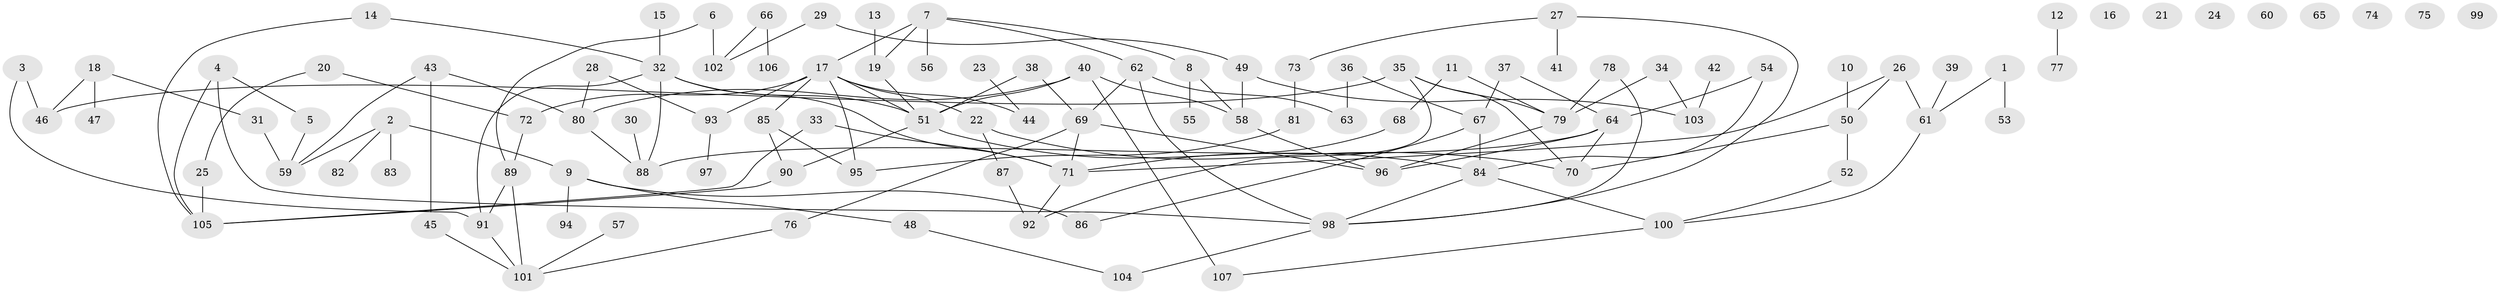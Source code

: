 // coarse degree distribution, {1: 0.22666666666666666, 3: 0.13333333333333333, 2: 0.24, 6: 0.06666666666666667, 7: 0.05333333333333334, 4: 0.08, 0: 0.10666666666666667, 8: 0.02666666666666667, 5: 0.06666666666666667}
// Generated by graph-tools (version 1.1) at 2025/41/03/06/25 10:41:22]
// undirected, 107 vertices, 137 edges
graph export_dot {
graph [start="1"]
  node [color=gray90,style=filled];
  1;
  2;
  3;
  4;
  5;
  6;
  7;
  8;
  9;
  10;
  11;
  12;
  13;
  14;
  15;
  16;
  17;
  18;
  19;
  20;
  21;
  22;
  23;
  24;
  25;
  26;
  27;
  28;
  29;
  30;
  31;
  32;
  33;
  34;
  35;
  36;
  37;
  38;
  39;
  40;
  41;
  42;
  43;
  44;
  45;
  46;
  47;
  48;
  49;
  50;
  51;
  52;
  53;
  54;
  55;
  56;
  57;
  58;
  59;
  60;
  61;
  62;
  63;
  64;
  65;
  66;
  67;
  68;
  69;
  70;
  71;
  72;
  73;
  74;
  75;
  76;
  77;
  78;
  79;
  80;
  81;
  82;
  83;
  84;
  85;
  86;
  87;
  88;
  89;
  90;
  91;
  92;
  93;
  94;
  95;
  96;
  97;
  98;
  99;
  100;
  101;
  102;
  103;
  104;
  105;
  106;
  107;
  1 -- 53;
  1 -- 61;
  2 -- 9;
  2 -- 59;
  2 -- 82;
  2 -- 83;
  3 -- 46;
  3 -- 91;
  4 -- 5;
  4 -- 98;
  4 -- 105;
  5 -- 59;
  6 -- 89;
  6 -- 102;
  7 -- 8;
  7 -- 17;
  7 -- 19;
  7 -- 56;
  7 -- 62;
  8 -- 55;
  8 -- 58;
  9 -- 48;
  9 -- 86;
  9 -- 94;
  10 -- 50;
  11 -- 68;
  11 -- 79;
  12 -- 77;
  13 -- 19;
  14 -- 32;
  14 -- 105;
  15 -- 32;
  17 -- 22;
  17 -- 44;
  17 -- 51;
  17 -- 72;
  17 -- 85;
  17 -- 93;
  17 -- 95;
  18 -- 31;
  18 -- 46;
  18 -- 47;
  19 -- 51;
  20 -- 25;
  20 -- 72;
  22 -- 70;
  22 -- 87;
  23 -- 44;
  25 -- 105;
  26 -- 50;
  26 -- 61;
  26 -- 71;
  27 -- 41;
  27 -- 73;
  27 -- 98;
  28 -- 80;
  28 -- 93;
  29 -- 49;
  29 -- 102;
  30 -- 88;
  31 -- 59;
  32 -- 51;
  32 -- 71;
  32 -- 88;
  32 -- 91;
  33 -- 71;
  33 -- 105;
  34 -- 79;
  34 -- 103;
  35 -- 46;
  35 -- 70;
  35 -- 79;
  35 -- 92;
  36 -- 63;
  36 -- 67;
  37 -- 64;
  37 -- 67;
  38 -- 51;
  38 -- 69;
  39 -- 61;
  40 -- 51;
  40 -- 58;
  40 -- 80;
  40 -- 107;
  42 -- 103;
  43 -- 45;
  43 -- 59;
  43 -- 80;
  45 -- 101;
  48 -- 104;
  49 -- 58;
  49 -- 103;
  50 -- 52;
  50 -- 70;
  51 -- 84;
  51 -- 90;
  52 -- 100;
  54 -- 64;
  54 -- 84;
  57 -- 101;
  58 -- 96;
  61 -- 100;
  62 -- 63;
  62 -- 69;
  62 -- 98;
  64 -- 70;
  64 -- 88;
  64 -- 96;
  66 -- 102;
  66 -- 106;
  67 -- 84;
  67 -- 86;
  68 -- 71;
  69 -- 71;
  69 -- 76;
  69 -- 96;
  71 -- 92;
  72 -- 89;
  73 -- 81;
  76 -- 101;
  78 -- 79;
  78 -- 98;
  79 -- 96;
  80 -- 88;
  81 -- 95;
  84 -- 98;
  84 -- 100;
  85 -- 90;
  85 -- 95;
  87 -- 92;
  89 -- 91;
  89 -- 101;
  90 -- 105;
  91 -- 101;
  93 -- 97;
  98 -- 104;
  100 -- 107;
}
